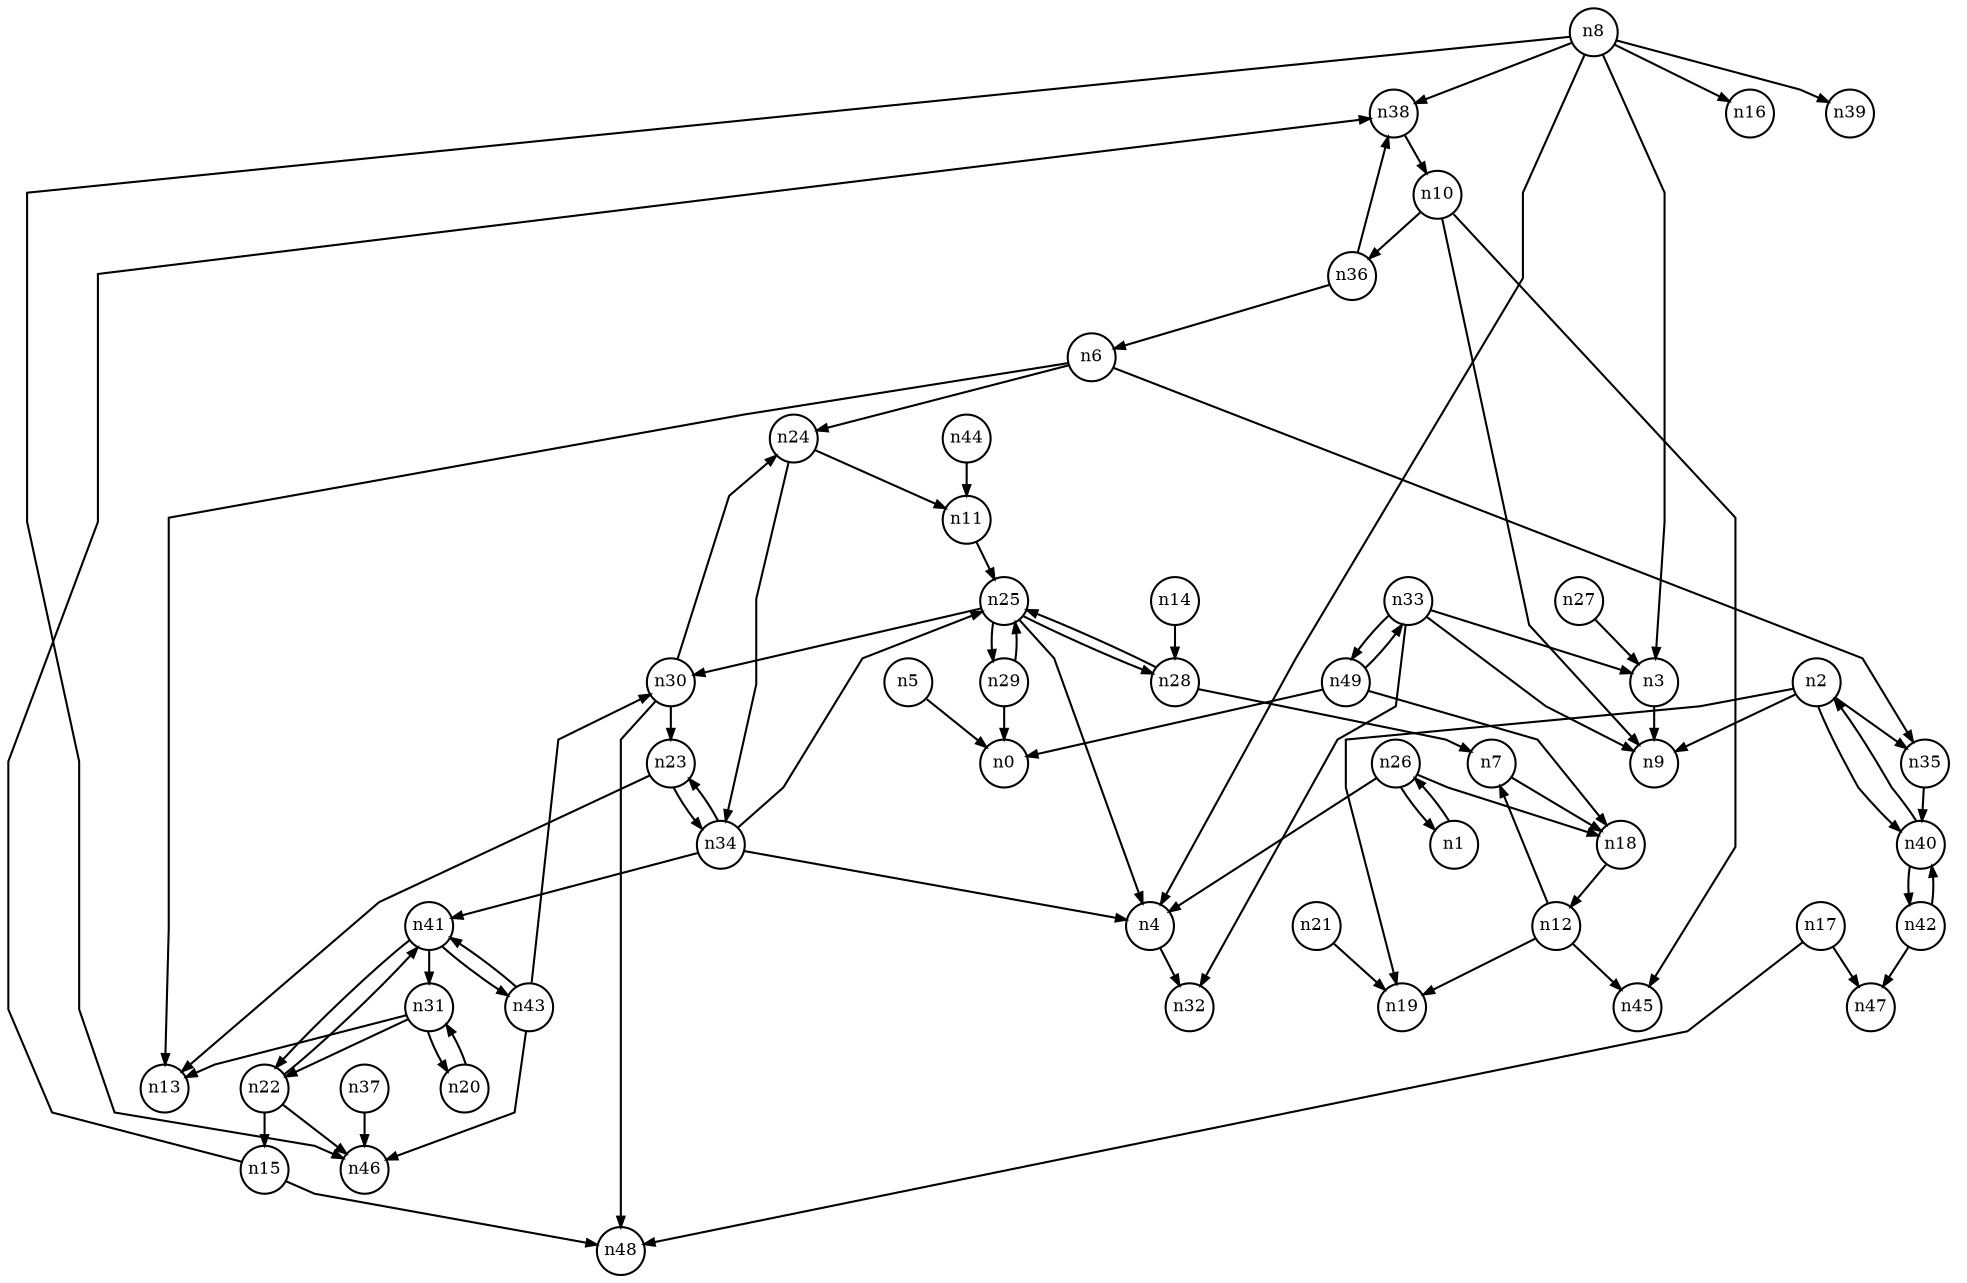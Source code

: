digraph G{
splines=polyline;
ranksep=0.22;
nodesep=0.22;
nodesize=0.16;
fontsize=8
edge [arrowsize=0.5]
node [fontsize=8 shape=circle width=0.32 fixedsize=shape];

n2 -> n9
n2 -> n19
n2 -> n35
n2 -> n40
n35 -> n40
n3 -> n9
n4 -> n32
n5 -> n0
n6 -> n13
n6 -> n24
n6 -> n35
n24 -> n11
n24 -> n34
n18 -> n12
n7 -> n18
n8 -> n3
n8 -> n4
n8 -> n16
n8 -> n38
n8 -> n39
n8 -> n46
n38 -> n10
n10 -> n9
n10 -> n45
n10 -> n36
n12 -> n7
n12 -> n19
n12 -> n45
n28 -> n7
n28 -> n25
n14 -> n28
n15 -> n38
n15 -> n48
n17 -> n47
n17 -> n48
n31 -> n13
n31 -> n22
n31 -> n20
n20 -> n31
n21 -> n19
n22 -> n15
n22 -> n46
n22 -> n41
n23 -> n13
n23 -> n34
n11 -> n25
n25 -> n4
n25 -> n28
n25 -> n29
n25 -> n30
n29 -> n0
n29 -> n25
n30 -> n23
n30 -> n24
n30 -> n48
n1 -> n26
n26 -> n1
n26 -> n4
n26 -> n18
n27 -> n3
n33 -> n3
n33 -> n9
n33 -> n32
n33 -> n49
n34 -> n4
n34 -> n23
n34 -> n25
n34 -> n41
n41 -> n22
n41 -> n31
n41 -> n43
n36 -> n6
n36 -> n38
n37 -> n46
n40 -> n2
n40 -> n42
n42 -> n47
n42 -> n40
n43 -> n30
n43 -> n46
n43 -> n41
n44 -> n11
n49 -> n0
n49 -> n18
n49 -> n33
}
